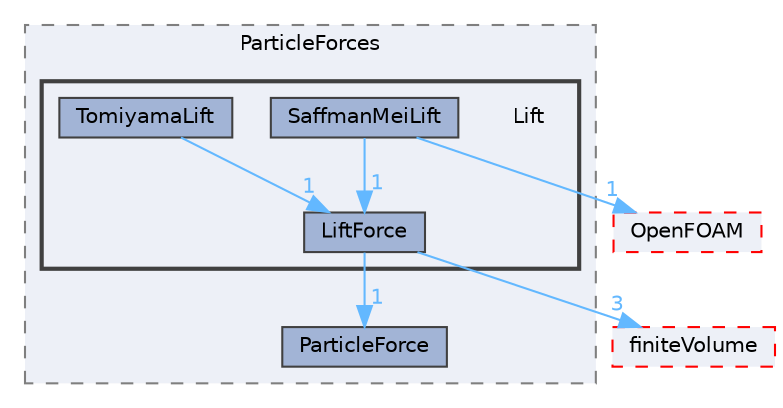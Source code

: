 digraph "src/lagrangian/intermediate/submodels/Kinematic/ParticleForces/Lift"
{
 // LATEX_PDF_SIZE
  bgcolor="transparent";
  edge [fontname=Helvetica,fontsize=10,labelfontname=Helvetica,labelfontsize=10];
  node [fontname=Helvetica,fontsize=10,shape=box,height=0.2,width=0.4];
  compound=true
  subgraph clusterdir_7880c6dec9d81c909715027e243e12ba {
    graph [ bgcolor="#edf0f7", pencolor="grey50", label="ParticleForces", fontname=Helvetica,fontsize=10 style="filled,dashed", URL="dir_7880c6dec9d81c909715027e243e12ba.html",tooltip=""]
  dir_6ac06ece5f26f1196a12108b46c15ea0 [label="ParticleForce", fillcolor="#a2b4d6", color="grey25", style="filled", URL="dir_6ac06ece5f26f1196a12108b46c15ea0.html",tooltip=""];
  subgraph clusterdir_6635d9aa68d59377dd7165d1393d2e30 {
    graph [ bgcolor="#edf0f7", pencolor="grey25", label="", fontname=Helvetica,fontsize=10 style="filled,bold", URL="dir_6635d9aa68d59377dd7165d1393d2e30.html",tooltip=""]
    dir_6635d9aa68d59377dd7165d1393d2e30 [shape=plaintext, label="Lift"];
  dir_9a4a8342949d31bc44597bb8c0b2f489 [label="LiftForce", fillcolor="#a2b4d6", color="grey25", style="filled", URL="dir_9a4a8342949d31bc44597bb8c0b2f489.html",tooltip=""];
  dir_1525dba4c478d47cbeed0af8b4a124dd [label="SaffmanMeiLift", fillcolor="#a2b4d6", color="grey25", style="filled", URL="dir_1525dba4c478d47cbeed0af8b4a124dd.html",tooltip=""];
  dir_957074fbefb6ab41cc5d38639e2552c0 [label="TomiyamaLift", fillcolor="#a2b4d6", color="grey25", style="filled", URL="dir_957074fbefb6ab41cc5d38639e2552c0.html",tooltip=""];
  }
  }
  dir_9bd15774b555cf7259a6fa18f99fe99b [label="finiteVolume", fillcolor="#edf0f7", color="red", style="filled,dashed", URL="dir_9bd15774b555cf7259a6fa18f99fe99b.html",tooltip=""];
  dir_c5473ff19b20e6ec4dfe5c310b3778a8 [label="OpenFOAM", fillcolor="#edf0f7", color="red", style="filled,dashed", URL="dir_c5473ff19b20e6ec4dfe5c310b3778a8.html",tooltip=""];
  dir_9a4a8342949d31bc44597bb8c0b2f489->dir_6ac06ece5f26f1196a12108b46c15ea0 [headlabel="1", labeldistance=1.5 headhref="dir_002150_002799.html" href="dir_002150_002799.html" color="steelblue1" fontcolor="steelblue1"];
  dir_9a4a8342949d31bc44597bb8c0b2f489->dir_9bd15774b555cf7259a6fa18f99fe99b [headlabel="3", labeldistance=1.5 headhref="dir_002150_001387.html" href="dir_002150_001387.html" color="steelblue1" fontcolor="steelblue1"];
  dir_1525dba4c478d47cbeed0af8b4a124dd->dir_9a4a8342949d31bc44597bb8c0b2f489 [headlabel="1", labeldistance=1.5 headhref="dir_003391_002150.html" href="dir_003391_002150.html" color="steelblue1" fontcolor="steelblue1"];
  dir_1525dba4c478d47cbeed0af8b4a124dd->dir_c5473ff19b20e6ec4dfe5c310b3778a8 [headlabel="1", labeldistance=1.5 headhref="dir_003391_002695.html" href="dir_003391_002695.html" color="steelblue1" fontcolor="steelblue1"];
  dir_957074fbefb6ab41cc5d38639e2552c0->dir_9a4a8342949d31bc44597bb8c0b2f489 [headlabel="1", labeldistance=1.5 headhref="dir_004061_002150.html" href="dir_004061_002150.html" color="steelblue1" fontcolor="steelblue1"];
}

